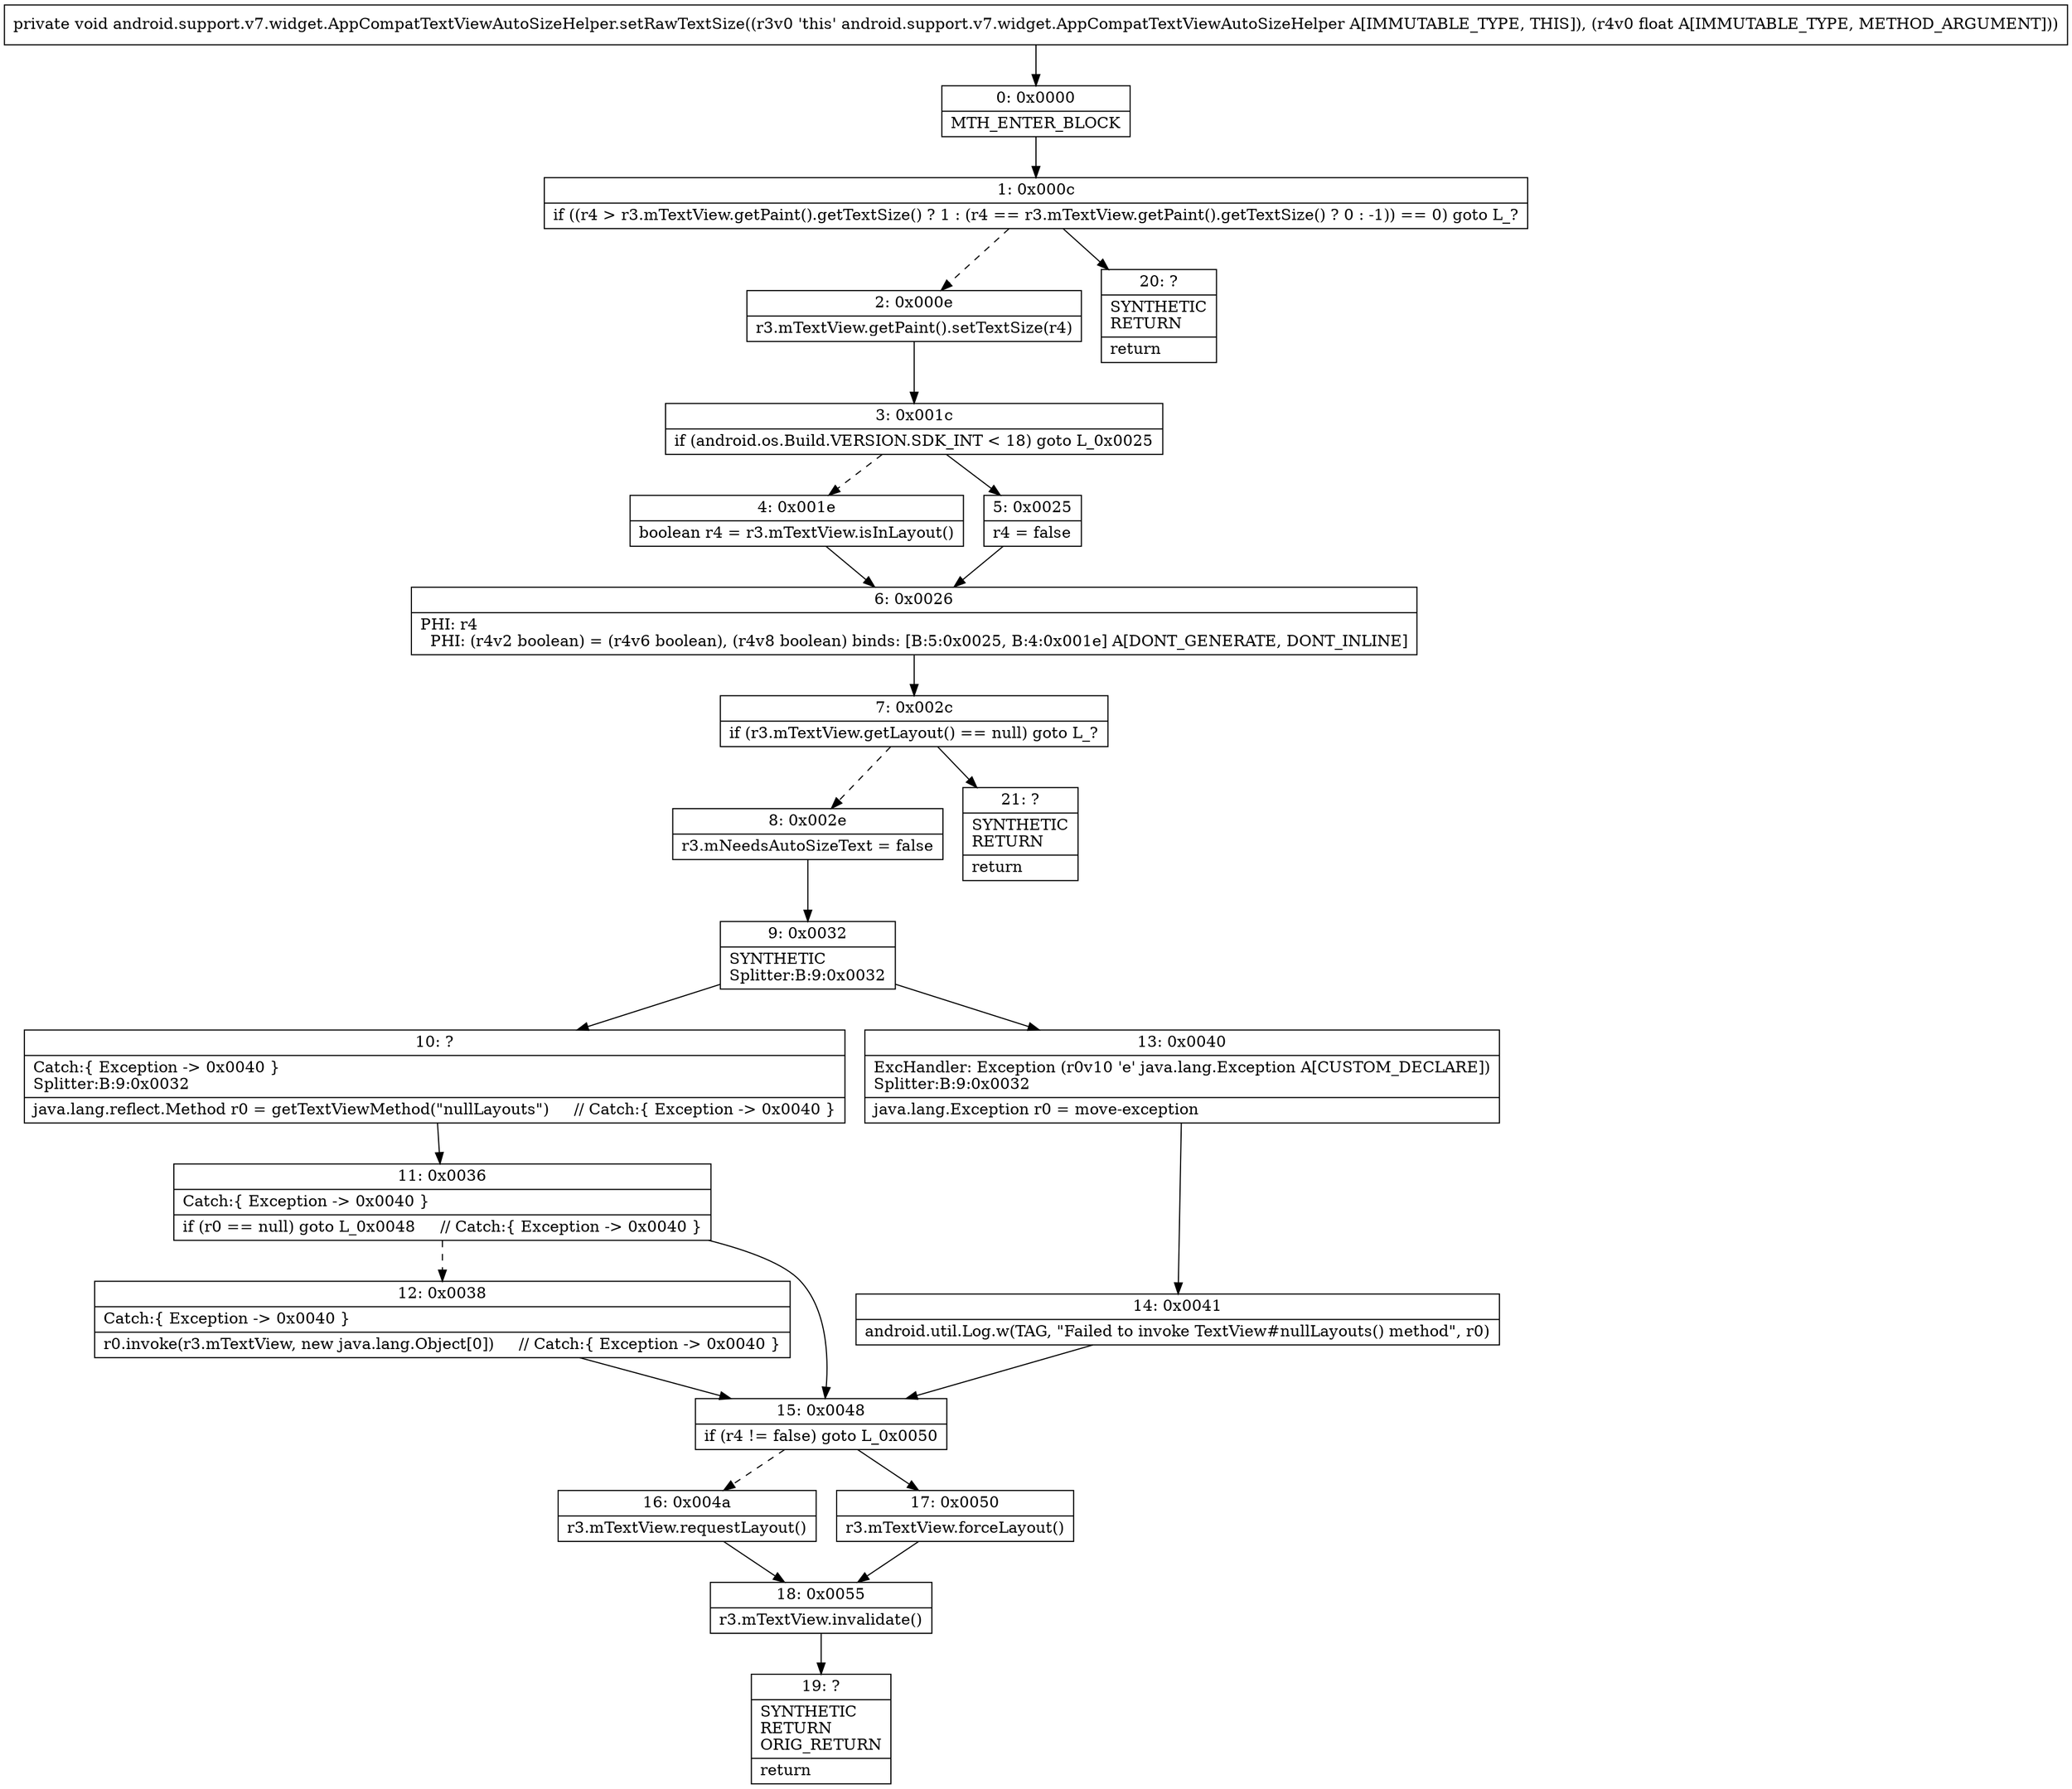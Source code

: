 digraph "CFG forandroid.support.v7.widget.AppCompatTextViewAutoSizeHelper.setRawTextSize(F)V" {
Node_0 [shape=record,label="{0\:\ 0x0000|MTH_ENTER_BLOCK\l}"];
Node_1 [shape=record,label="{1\:\ 0x000c|if ((r4 \> r3.mTextView.getPaint().getTextSize() ? 1 : (r4 == r3.mTextView.getPaint().getTextSize() ? 0 : \-1)) == 0) goto L_?\l}"];
Node_2 [shape=record,label="{2\:\ 0x000e|r3.mTextView.getPaint().setTextSize(r4)\l}"];
Node_3 [shape=record,label="{3\:\ 0x001c|if (android.os.Build.VERSION.SDK_INT \< 18) goto L_0x0025\l}"];
Node_4 [shape=record,label="{4\:\ 0x001e|boolean r4 = r3.mTextView.isInLayout()\l}"];
Node_5 [shape=record,label="{5\:\ 0x0025|r4 = false\l}"];
Node_6 [shape=record,label="{6\:\ 0x0026|PHI: r4 \l  PHI: (r4v2 boolean) = (r4v6 boolean), (r4v8 boolean) binds: [B:5:0x0025, B:4:0x001e] A[DONT_GENERATE, DONT_INLINE]\l}"];
Node_7 [shape=record,label="{7\:\ 0x002c|if (r3.mTextView.getLayout() == null) goto L_?\l}"];
Node_8 [shape=record,label="{8\:\ 0x002e|r3.mNeedsAutoSizeText = false\l}"];
Node_9 [shape=record,label="{9\:\ 0x0032|SYNTHETIC\lSplitter:B:9:0x0032\l}"];
Node_10 [shape=record,label="{10\:\ ?|Catch:\{ Exception \-\> 0x0040 \}\lSplitter:B:9:0x0032\l|java.lang.reflect.Method r0 = getTextViewMethod(\"nullLayouts\")     \/\/ Catch:\{ Exception \-\> 0x0040 \}\l}"];
Node_11 [shape=record,label="{11\:\ 0x0036|Catch:\{ Exception \-\> 0x0040 \}\l|if (r0 == null) goto L_0x0048     \/\/ Catch:\{ Exception \-\> 0x0040 \}\l}"];
Node_12 [shape=record,label="{12\:\ 0x0038|Catch:\{ Exception \-\> 0x0040 \}\l|r0.invoke(r3.mTextView, new java.lang.Object[0])     \/\/ Catch:\{ Exception \-\> 0x0040 \}\l}"];
Node_13 [shape=record,label="{13\:\ 0x0040|ExcHandler: Exception (r0v10 'e' java.lang.Exception A[CUSTOM_DECLARE])\lSplitter:B:9:0x0032\l|java.lang.Exception r0 = move\-exception\l}"];
Node_14 [shape=record,label="{14\:\ 0x0041|android.util.Log.w(TAG, \"Failed to invoke TextView#nullLayouts() method\", r0)\l}"];
Node_15 [shape=record,label="{15\:\ 0x0048|if (r4 != false) goto L_0x0050\l}"];
Node_16 [shape=record,label="{16\:\ 0x004a|r3.mTextView.requestLayout()\l}"];
Node_17 [shape=record,label="{17\:\ 0x0050|r3.mTextView.forceLayout()\l}"];
Node_18 [shape=record,label="{18\:\ 0x0055|r3.mTextView.invalidate()\l}"];
Node_19 [shape=record,label="{19\:\ ?|SYNTHETIC\lRETURN\lORIG_RETURN\l|return\l}"];
Node_20 [shape=record,label="{20\:\ ?|SYNTHETIC\lRETURN\l|return\l}"];
Node_21 [shape=record,label="{21\:\ ?|SYNTHETIC\lRETURN\l|return\l}"];
MethodNode[shape=record,label="{private void android.support.v7.widget.AppCompatTextViewAutoSizeHelper.setRawTextSize((r3v0 'this' android.support.v7.widget.AppCompatTextViewAutoSizeHelper A[IMMUTABLE_TYPE, THIS]), (r4v0 float A[IMMUTABLE_TYPE, METHOD_ARGUMENT])) }"];
MethodNode -> Node_0;
Node_0 -> Node_1;
Node_1 -> Node_2[style=dashed];
Node_1 -> Node_20;
Node_2 -> Node_3;
Node_3 -> Node_4[style=dashed];
Node_3 -> Node_5;
Node_4 -> Node_6;
Node_5 -> Node_6;
Node_6 -> Node_7;
Node_7 -> Node_8[style=dashed];
Node_7 -> Node_21;
Node_8 -> Node_9;
Node_9 -> Node_10;
Node_9 -> Node_13;
Node_10 -> Node_11;
Node_11 -> Node_12[style=dashed];
Node_11 -> Node_15;
Node_12 -> Node_15;
Node_13 -> Node_14;
Node_14 -> Node_15;
Node_15 -> Node_16[style=dashed];
Node_15 -> Node_17;
Node_16 -> Node_18;
Node_17 -> Node_18;
Node_18 -> Node_19;
}

